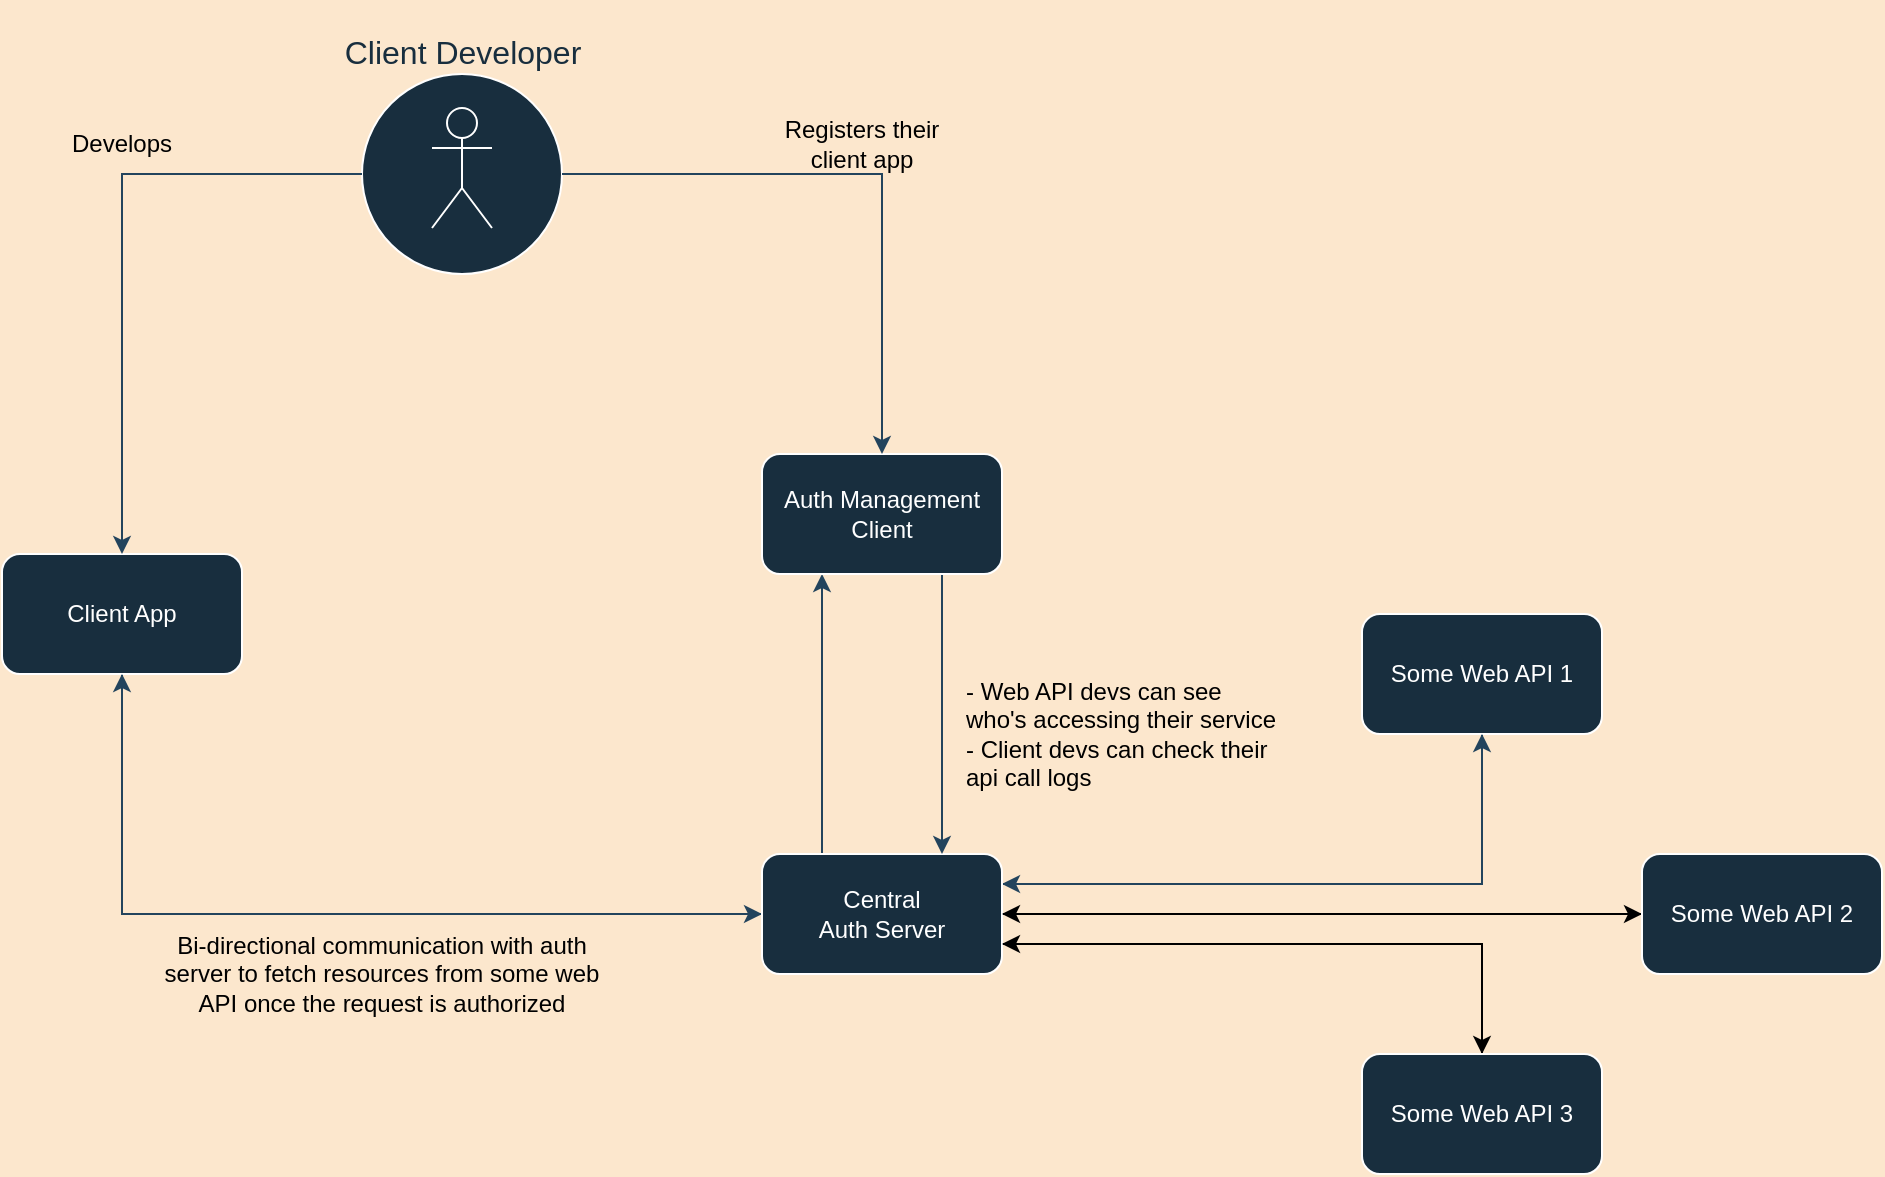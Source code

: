 <mxfile version="20.5.3" type="github">
  <diagram id="Iaxq1ReQXZGYs8ULbn-N" name="Page-1">
    <mxGraphModel dx="1209" dy="759" grid="1" gridSize="10" guides="1" tooltips="1" connect="1" arrows="1" fold="1" page="1" pageScale="1" pageWidth="1600" pageHeight="900" background="#FCE7CD" math="0" shadow="0">
      <root>
        <mxCell id="0" />
        <mxCell id="1" parent="0" />
        <mxCell id="TQ8ea_oWqzXYTMxOqmNg-19" style="edgeStyle=orthogonalEdgeStyle;rounded=0;orthogonalLoop=1;jettySize=auto;html=1;exitX=0.5;exitY=1;exitDx=0;exitDy=0;entryX=0;entryY=0.5;entryDx=0;entryDy=0;labelBackgroundColor=#FCE7CD;strokeColor=#23445D;" parent="1" source="TQ8ea_oWqzXYTMxOqmNg-2" target="TQ8ea_oWqzXYTMxOqmNg-5" edge="1">
          <mxGeometry relative="1" as="geometry" />
        </mxCell>
        <mxCell id="TQ8ea_oWqzXYTMxOqmNg-2" value="&lt;div&gt;Client App&lt;/div&gt;" style="rounded=1;whiteSpace=wrap;html=1;fillColor=#182E3E;strokeColor=#FFFFFF;fontColor=#FFFFFF;" parent="1" vertex="1">
          <mxGeometry x="340" y="350" width="120" height="60" as="geometry" />
        </mxCell>
        <mxCell id="TQ8ea_oWqzXYTMxOqmNg-24" style="edgeStyle=orthogonalEdgeStyle;rounded=0;orthogonalLoop=1;jettySize=auto;html=1;exitX=0.5;exitY=1;exitDx=0;exitDy=0;entryX=1;entryY=0.25;entryDx=0;entryDy=0;labelBackgroundColor=#FCE7CD;strokeColor=#23445D;" parent="1" source="TQ8ea_oWqzXYTMxOqmNg-4" target="TQ8ea_oWqzXYTMxOqmNg-5" edge="1">
          <mxGeometry relative="1" as="geometry" />
        </mxCell>
        <mxCell id="TQ8ea_oWqzXYTMxOqmNg-4" value="Some Web API 1" style="rounded=1;whiteSpace=wrap;html=1;fillColor=#182E3E;strokeColor=#FFFFFF;fontColor=#FFFFFF;" parent="1" vertex="1">
          <mxGeometry x="1020" y="380" width="120" height="60" as="geometry" />
        </mxCell>
        <mxCell id="TQ8ea_oWqzXYTMxOqmNg-11" style="edgeStyle=orthogonalEdgeStyle;rounded=0;orthogonalLoop=1;jettySize=auto;html=1;exitX=0.25;exitY=0;exitDx=0;exitDy=0;entryX=0.25;entryY=1;entryDx=0;entryDy=0;labelBackgroundColor=#FCE7CD;strokeColor=#23445D;" parent="1" source="TQ8ea_oWqzXYTMxOqmNg-5" target="TQ8ea_oWqzXYTMxOqmNg-6" edge="1">
          <mxGeometry relative="1" as="geometry" />
        </mxCell>
        <mxCell id="TQ8ea_oWqzXYTMxOqmNg-22" style="edgeStyle=orthogonalEdgeStyle;rounded=0;orthogonalLoop=1;jettySize=auto;html=1;exitX=0;exitY=0.5;exitDx=0;exitDy=0;entryX=0.5;entryY=1;entryDx=0;entryDy=0;labelBackgroundColor=#FCE7CD;strokeColor=#23445D;" parent="1" source="TQ8ea_oWqzXYTMxOqmNg-5" target="TQ8ea_oWqzXYTMxOqmNg-2" edge="1">
          <mxGeometry relative="1" as="geometry" />
        </mxCell>
        <mxCell id="TQ8ea_oWqzXYTMxOqmNg-23" style="edgeStyle=orthogonalEdgeStyle;rounded=0;orthogonalLoop=1;jettySize=auto;html=1;exitX=1;exitY=0.25;exitDx=0;exitDy=0;entryX=0.5;entryY=1;entryDx=0;entryDy=0;labelBackgroundColor=#FCE7CD;strokeColor=#23445D;" parent="1" source="TQ8ea_oWqzXYTMxOqmNg-5" target="TQ8ea_oWqzXYTMxOqmNg-4" edge="1">
          <mxGeometry relative="1" as="geometry" />
        </mxCell>
        <mxCell id="vgJoVPh-9pcPwyZ_yeXb-10" style="edgeStyle=orthogonalEdgeStyle;rounded=0;orthogonalLoop=1;jettySize=auto;html=1;exitX=1;exitY=0.5;exitDx=0;exitDy=0;entryX=0;entryY=0.5;entryDx=0;entryDy=0;" edge="1" parent="1" source="TQ8ea_oWqzXYTMxOqmNg-5" target="vgJoVPh-9pcPwyZ_yeXb-8">
          <mxGeometry relative="1" as="geometry" />
        </mxCell>
        <mxCell id="vgJoVPh-9pcPwyZ_yeXb-14" style="edgeStyle=orthogonalEdgeStyle;rounded=0;orthogonalLoop=1;jettySize=auto;html=1;exitX=1;exitY=0.75;exitDx=0;exitDy=0;entryX=0.5;entryY=0;entryDx=0;entryDy=0;" edge="1" parent="1" source="TQ8ea_oWqzXYTMxOqmNg-5" target="vgJoVPh-9pcPwyZ_yeXb-9">
          <mxGeometry relative="1" as="geometry" />
        </mxCell>
        <mxCell id="TQ8ea_oWqzXYTMxOqmNg-5" value="&lt;div&gt;Central &lt;br&gt;&lt;/div&gt;&lt;div&gt;Auth Server&lt;/div&gt;" style="rounded=1;whiteSpace=wrap;html=1;fillColor=#182E3E;strokeColor=#FFFFFF;fontColor=#FFFFFF;" parent="1" vertex="1">
          <mxGeometry x="720" y="500" width="120" height="60" as="geometry" />
        </mxCell>
        <mxCell id="TQ8ea_oWqzXYTMxOqmNg-12" style="edgeStyle=orthogonalEdgeStyle;rounded=0;orthogonalLoop=1;jettySize=auto;html=1;exitX=0.75;exitY=1;exitDx=0;exitDy=0;entryX=0.75;entryY=0;entryDx=0;entryDy=0;labelBackgroundColor=#FCE7CD;strokeColor=#23445D;" parent="1" source="TQ8ea_oWqzXYTMxOqmNg-6" target="TQ8ea_oWqzXYTMxOqmNg-5" edge="1">
          <mxGeometry relative="1" as="geometry" />
        </mxCell>
        <mxCell id="TQ8ea_oWqzXYTMxOqmNg-6" value="Auth Management Client" style="rounded=1;whiteSpace=wrap;html=1;fillColor=#182E3E;strokeColor=#FFFFFF;fontColor=#FFFFFF;" parent="1" vertex="1">
          <mxGeometry x="720" y="300" width="120" height="60" as="geometry" />
        </mxCell>
        <mxCell id="TQ8ea_oWqzXYTMxOqmNg-10" value="" style="group;fontColor=#FFFFFF;" parent="1" vertex="1" connectable="0">
          <mxGeometry x="520" y="110" width="100" height="100" as="geometry" />
        </mxCell>
        <mxCell id="TQ8ea_oWqzXYTMxOqmNg-8" value="" style="ellipse;whiteSpace=wrap;html=1;aspect=fixed;fillColor=#182E3E;strokeColor=#FFFFFF;fontColor=#FFFFFF;" parent="TQ8ea_oWqzXYTMxOqmNg-10" vertex="1">
          <mxGeometry width="100" height="100" as="geometry" />
        </mxCell>
        <mxCell id="TQ8ea_oWqzXYTMxOqmNg-7" value="&lt;p style=&quot;line-height: 130%;&quot;&gt;&lt;/p&gt;&lt;div style=&quot;font-size: 16px;&quot;&gt;&lt;font color=&quot;#182E3E&quot;&gt;Client Developer&lt;/font&gt;&lt;/div&gt;&lt;p&gt;&lt;/p&gt;" style="shape=umlActor;verticalLabelPosition=top;verticalAlign=bottom;html=1;outlineConnect=0;labelPosition=center;align=center;fontSize=16;spacingTop=0;fillColor=#182E3E;strokeColor=#FFFFFF;fontColor=#FFFFFF;" parent="TQ8ea_oWqzXYTMxOqmNg-10" vertex="1">
          <mxGeometry x="35" y="17" width="30" height="60" as="geometry" />
        </mxCell>
        <mxCell id="TQ8ea_oWqzXYTMxOqmNg-25" style="edgeStyle=orthogonalEdgeStyle;rounded=0;orthogonalLoop=1;jettySize=auto;html=1;exitX=1;exitY=0.5;exitDx=0;exitDy=0;entryX=0.5;entryY=0;entryDx=0;entryDy=0;labelBackgroundColor=#FCE7CD;strokeColor=#23445D;" parent="1" source="TQ8ea_oWqzXYTMxOqmNg-8" target="TQ8ea_oWqzXYTMxOqmNg-6" edge="1">
          <mxGeometry relative="1" as="geometry" />
        </mxCell>
        <mxCell id="TQ8ea_oWqzXYTMxOqmNg-26" style="edgeStyle=orthogonalEdgeStyle;rounded=0;orthogonalLoop=1;jettySize=auto;html=1;entryX=0.5;entryY=0;entryDx=0;entryDy=0;labelBackgroundColor=#FCE7CD;strokeColor=#23445D;" parent="1" source="TQ8ea_oWqzXYTMxOqmNg-8" target="TQ8ea_oWqzXYTMxOqmNg-2" edge="1">
          <mxGeometry relative="1" as="geometry" />
        </mxCell>
        <mxCell id="vgJoVPh-9pcPwyZ_yeXb-1" value="&lt;div&gt;Registers their client app&lt;/div&gt;" style="text;html=1;strokeColor=none;fillColor=none;align=center;verticalAlign=middle;whiteSpace=wrap;rounded=0;" vertex="1" parent="1">
          <mxGeometry x="730" y="130" width="80" height="30" as="geometry" />
        </mxCell>
        <mxCell id="vgJoVPh-9pcPwyZ_yeXb-2" value="Develops" style="text;html=1;strokeColor=none;fillColor=none;align=center;verticalAlign=middle;whiteSpace=wrap;rounded=0;" vertex="1" parent="1">
          <mxGeometry x="370" y="130" width="60" height="30" as="geometry" />
        </mxCell>
        <mxCell id="vgJoVPh-9pcPwyZ_yeXb-5" value="&lt;div align=&quot;left&quot;&gt;- Web API devs can see who&#39;s accessing their service&lt;/div&gt;&lt;div align=&quot;left&quot;&gt;- Client devs can check their api call logs&lt;br&gt;&lt;/div&gt;" style="text;html=1;strokeColor=none;fillColor=none;align=left;verticalAlign=middle;whiteSpace=wrap;rounded=0;" vertex="1" parent="1">
          <mxGeometry x="820" y="390" width="160" height="100" as="geometry" />
        </mxCell>
        <mxCell id="vgJoVPh-9pcPwyZ_yeXb-7" value="Bi-directional communication with auth server to fetch resources from some web API once the request is authorized" style="text;html=1;strokeColor=none;fillColor=none;align=center;verticalAlign=middle;whiteSpace=wrap;rounded=0;" vertex="1" parent="1">
          <mxGeometry x="420" y="530" width="220" height="60" as="geometry" />
        </mxCell>
        <mxCell id="vgJoVPh-9pcPwyZ_yeXb-13" style="edgeStyle=orthogonalEdgeStyle;rounded=0;orthogonalLoop=1;jettySize=auto;html=1;exitX=0;exitY=0.5;exitDx=0;exitDy=0;entryX=1;entryY=0.5;entryDx=0;entryDy=0;" edge="1" parent="1" source="vgJoVPh-9pcPwyZ_yeXb-8" target="TQ8ea_oWqzXYTMxOqmNg-5">
          <mxGeometry relative="1" as="geometry" />
        </mxCell>
        <mxCell id="vgJoVPh-9pcPwyZ_yeXb-8" value="Some Web API 2" style="rounded=1;whiteSpace=wrap;html=1;fillColor=#182E3E;strokeColor=#FFFFFF;fontColor=#FFFFFF;" vertex="1" parent="1">
          <mxGeometry x="1160" y="500" width="120" height="60" as="geometry" />
        </mxCell>
        <mxCell id="vgJoVPh-9pcPwyZ_yeXb-15" style="edgeStyle=orthogonalEdgeStyle;rounded=0;orthogonalLoop=1;jettySize=auto;html=1;exitX=0.5;exitY=0;exitDx=0;exitDy=0;entryX=1;entryY=0.75;entryDx=0;entryDy=0;" edge="1" parent="1" source="vgJoVPh-9pcPwyZ_yeXb-9" target="TQ8ea_oWqzXYTMxOqmNg-5">
          <mxGeometry relative="1" as="geometry" />
        </mxCell>
        <mxCell id="vgJoVPh-9pcPwyZ_yeXb-9" value="Some Web API 3" style="rounded=1;whiteSpace=wrap;html=1;fillColor=#182E3E;strokeColor=#FFFFFF;fontColor=#FFFFFF;" vertex="1" parent="1">
          <mxGeometry x="1020" y="600" width="120" height="60" as="geometry" />
        </mxCell>
      </root>
    </mxGraphModel>
  </diagram>
</mxfile>
